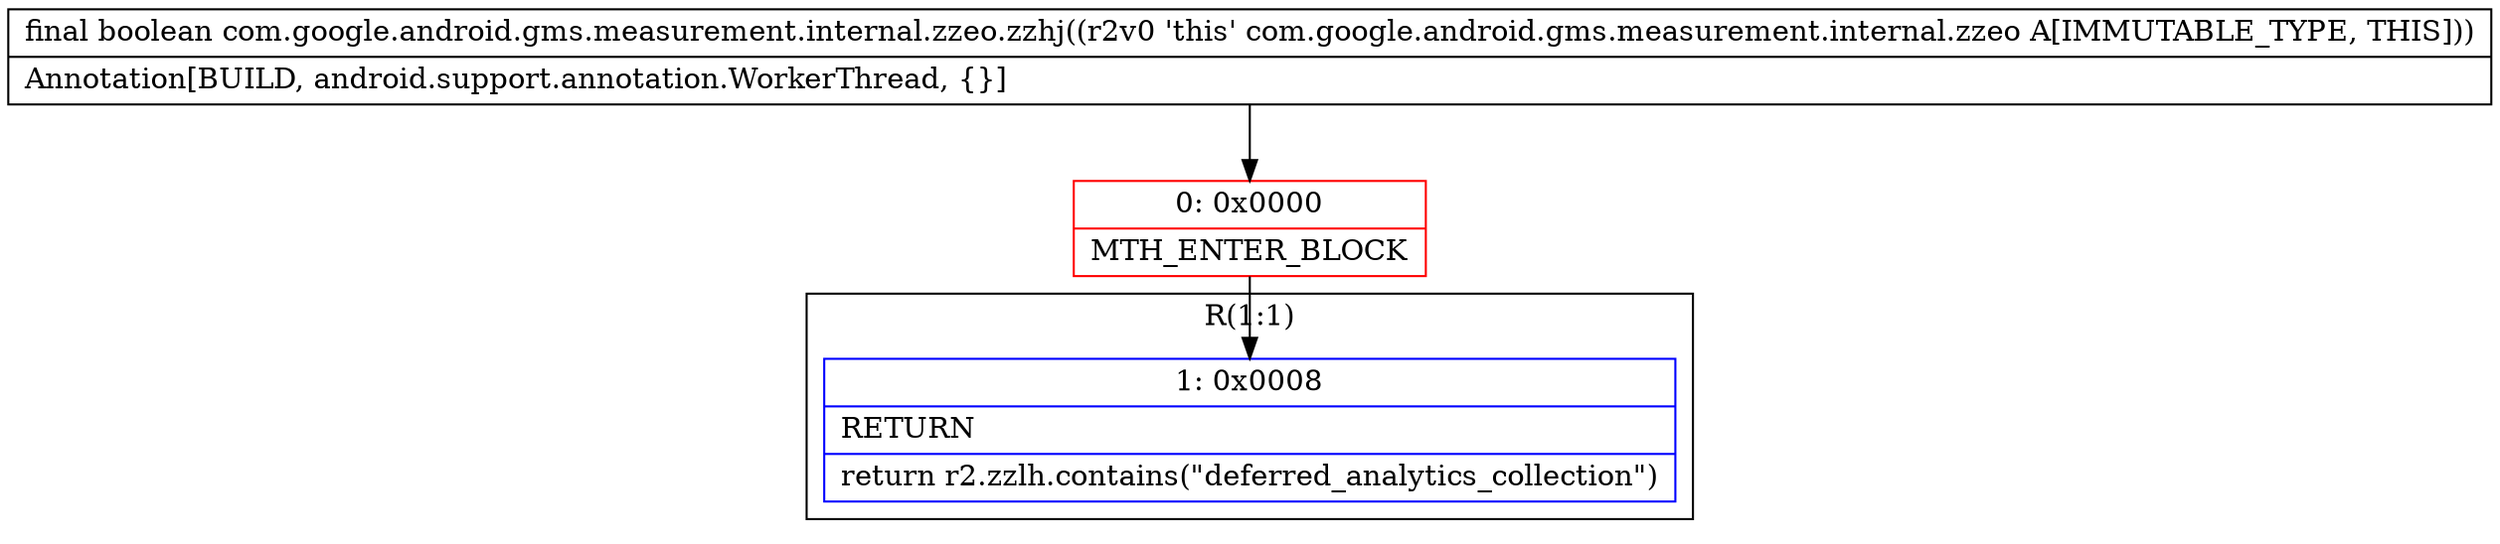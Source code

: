 digraph "CFG forcom.google.android.gms.measurement.internal.zzeo.zzhj()Z" {
subgraph cluster_Region_1805225102 {
label = "R(1:1)";
node [shape=record,color=blue];
Node_1 [shape=record,label="{1\:\ 0x0008|RETURN\l|return r2.zzlh.contains(\"deferred_analytics_collection\")\l}"];
}
Node_0 [shape=record,color=red,label="{0\:\ 0x0000|MTH_ENTER_BLOCK\l}"];
MethodNode[shape=record,label="{final boolean com.google.android.gms.measurement.internal.zzeo.zzhj((r2v0 'this' com.google.android.gms.measurement.internal.zzeo A[IMMUTABLE_TYPE, THIS]))  | Annotation[BUILD, android.support.annotation.WorkerThread, \{\}]\l}"];
MethodNode -> Node_0;
Node_0 -> Node_1;
}

